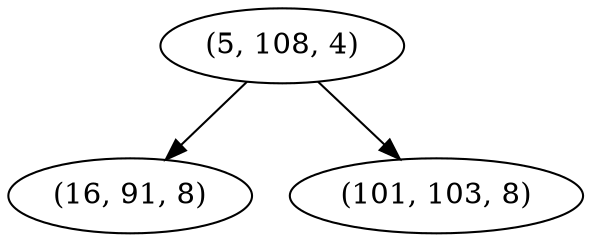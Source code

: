 digraph tree {
    "(5, 108, 4)";
    "(16, 91, 8)";
    "(101, 103, 8)";
    "(5, 108, 4)" -> "(16, 91, 8)";
    "(5, 108, 4)" -> "(101, 103, 8)";
}
